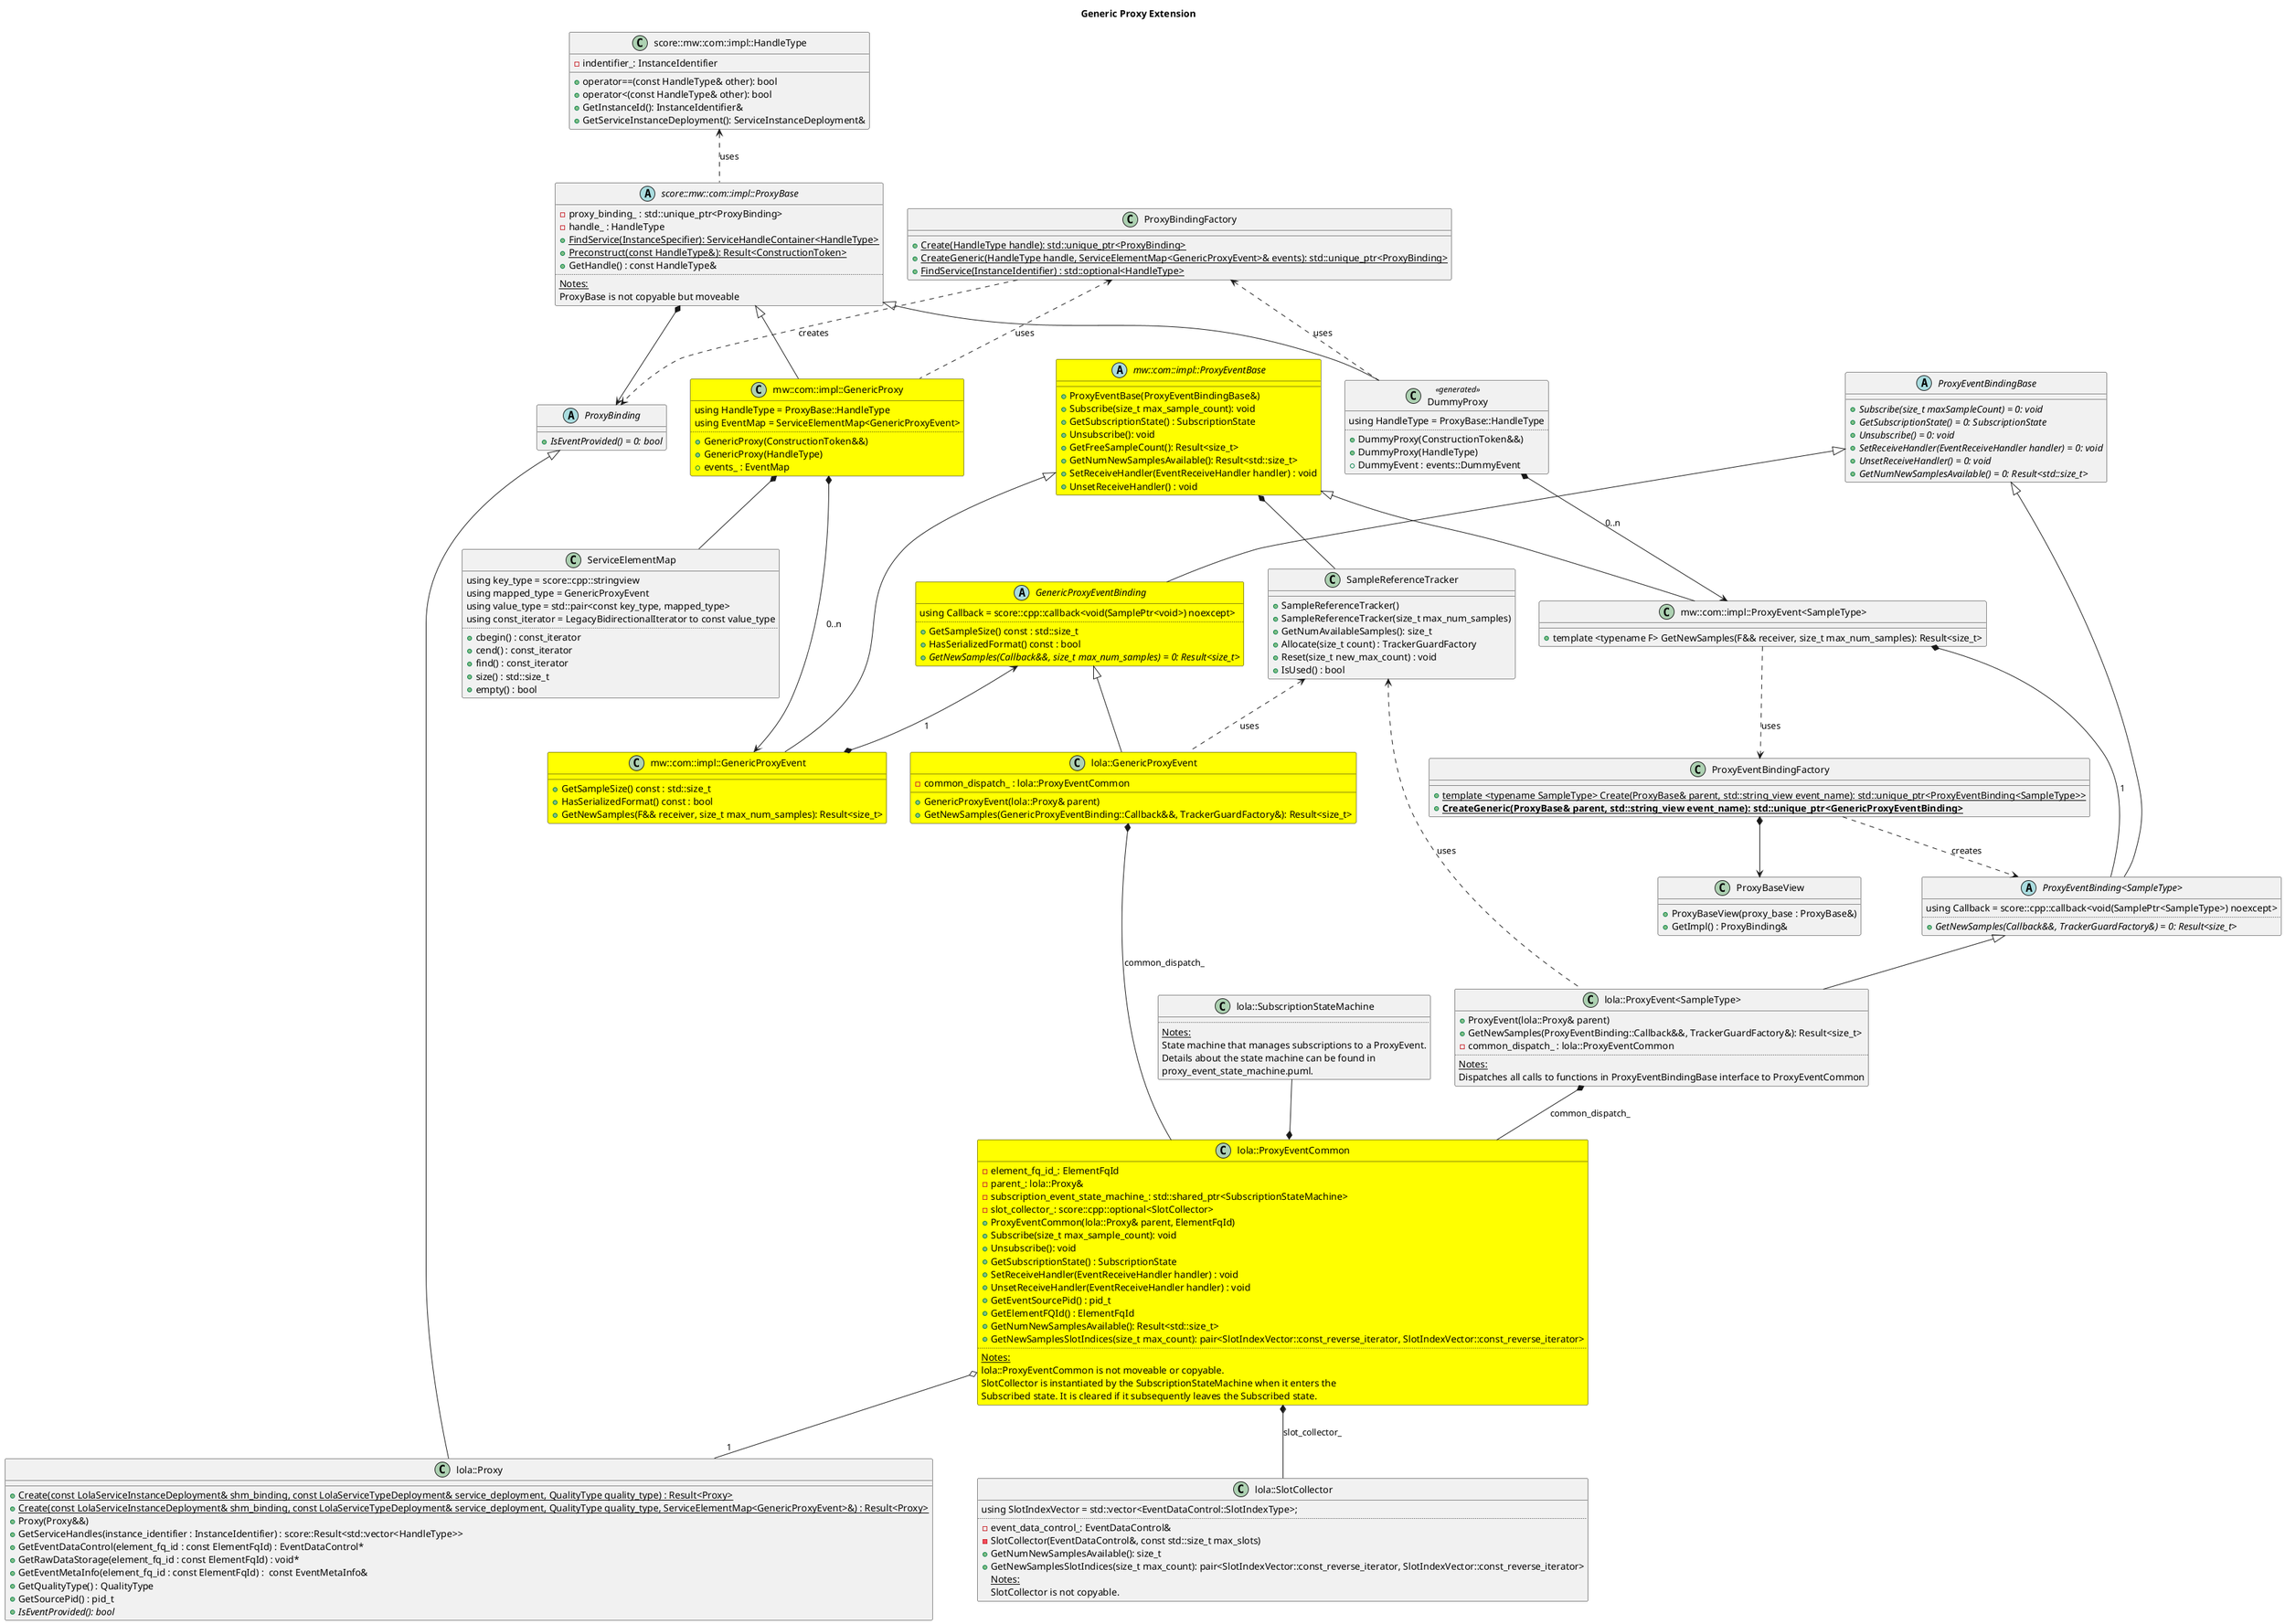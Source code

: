 @startuml generic_proxy_model
title "Generic Proxy Extension"

class "score::mw::com::impl::HandleType" {
  -indentifier_: InstanceIdentifier
  +operator==(const HandleType& other): bool
  +operator<(const HandleType& other): bool
  +GetInstanceId(): InstanceIdentifier&
  +GetServiceInstanceDeployment(): ServiceInstanceDeployment&
}

class "ProxyBindingFactory" {
  +{static} Create(HandleType handle): std::unique_ptr<ProxyBinding>
  +{static} CreateGeneric(HandleType handle, ServiceElementMap<GenericProxyEvent>& events): std::unique_ptr<ProxyBinding>
  +{static} FindService(InstanceIdentifier) : std::optional<HandleType>
}

abstract class "score::mw::com::impl::ProxyBase" {
  -proxy_binding_ : std::unique_ptr<ProxyBinding>
  -handle_ : HandleType
  +{static} FindService(InstanceSpecifier): ServiceHandleContainer<HandleType>
  +{static} Preconstruct(const HandleType&): Result<ConstructionToken>
  +GetHandle() : const HandleType&
  ..
  <u>Notes:</u>
  ProxyBase is not copyable but moveable
}

abstract class "ProxyBinding" {
  +{abstract} IsEventProvided() = 0: bool
}

class "mw::com::impl::GenericProxy" #yellow {
  using HandleType = ProxyBase::HandleType
  using EventMap = ServiceElementMap<GenericProxyEvent>
  ..
  +GenericProxy(ConstructionToken&&)
  +GenericProxy(HandleType)
  +events_ : EventMap
}

class "lola::Proxy" {
  +{static} Create(const LolaServiceInstanceDeployment& shm_binding, const LolaServiceTypeDeployment& service_deployment, QualityType quality_type) : Result<Proxy>
  +{static} Create(const LolaServiceInstanceDeployment& shm_binding, const LolaServiceTypeDeployment& service_deployment, QualityType quality_type, ServiceElementMap<GenericProxyEvent>&) : Result<Proxy>
  +Proxy(Proxy&&)
  +GetServiceHandles(instance_identifier : InstanceIdentifier) : score::Result<std::vector<HandleType>>
  +GetEventDataControl(element_fq_id : const ElementFqId) : EventDataControl*
  +GetRawDataStorage(element_fq_id : const ElementFqId) : void*
  +GetEventMetaInfo(element_fq_id : const ElementFqId) :  const EventMetaInfo&
  +GetQualityType() : QualityType
  +GetSourcePid() : pid_t
  +{abstract} IsEventProvided(): bool
}

class "mw::com::impl::ProxyEvent<SampleType>" {
  + template <typename F> GetNewSamples(F&& receiver, size_t max_num_samples): Result<size_t>
}

abstract class "ProxyEventBindingBase" {
  +{abstract} Subscribe(size_t maxSampleCount) = 0: void
  +{abstract} GetSubscriptionState() = 0: SubscriptionState
  +{abstract} Unsubscribe() = 0: void
  +{abstract} SetReceiveHandler(EventReceiveHandler handler) = 0: void
  +{abstract} UnsetReceiveHandler() = 0: void
  +{abstract} GetNumNewSamplesAvailable() = 0: Result<std::size_t>
}

abstract class "ProxyEventBinding<SampleType>" {
  using Callback = score::cpp::callback<void(SamplePtr<SampleType>) noexcept>
  ..
  +{abstract} GetNewSamples(Callback&&, TrackerGuardFactory&) = 0: Result<size_t>
}

class "SampleReferenceTracker" {
  +SampleReferenceTracker()
  +SampleReferenceTracker(size_t max_num_samples)
  +GetNumAvailableSamples(): size_t
  +Allocate(size_t count) : TrackerGuardFactory
  +Reset(size_t new_max_count) : void
  +IsUsed() : bool
}

class "lola::ProxyEvent<SampleType>" {
  +ProxyEvent(lola::Proxy& parent)
  +GetNewSamples(ProxyEventBinding::Callback&&, TrackerGuardFactory&): Result<size_t>
  -common_dispatch_ : lola::ProxyEventCommon
  ..
  <u>Notes:</u>
  Dispatches all calls to functions in ProxyEventBindingBase interface to ProxyEventCommon
}

class "ProxyEventBindingFactory" {
  +{static} template <typename SampleType> Create(ProxyBase& parent, std::string_view event_name): std::unique_ptr<ProxyEventBinding<SampleType>>
  +{static} <b>CreateGeneric(ProxyBase& parent, std::string_view event_name): std::unique_ptr<GenericProxyEventBinding></b>
}

class "lola::SubscriptionStateMachine" {
  ..
  <u>Notes:</u>
  State machine that manages subscriptions to a ProxyEvent.
  Details about the state machine can be found in
  proxy_event_state_machine.puml.
}

class "ProxyBaseView" {
  +ProxyBaseView(proxy_base : ProxyBase&)
  +GetImpl() : ProxyBinding&
}

class "lola::SlotCollector" {
  using SlotIndexVector = std::vector<EventDataControl::SlotIndexType>;
  ..
  -event_data_control_: EventDataControl&
  -SlotCollector(EventDataControl&, const std::size_t max_slots)
  +GetNumNewSamplesAvailable(): size_t
  +GetNewSamplesSlotIndices(size_t max_count): pair<SlotIndexVector::const_reverse_iterator, SlotIndexVector::const_reverse_iterator>
  <u>Notes:</u>
  SlotCollector is not copyable.
}

class "DummyProxy" <<generated>>  {
  using HandleType = ProxyBase::HandleType
  ..
  +DummyProxy(ConstructionToken&&)
  +DummyProxy(HandleType)
  +DummyEvent : events::DummyEvent
}

abstract class "mw::com::impl::ProxyEventBase" #yellow {
  +ProxyEventBase(ProxyEventBindingBase&)
  +Subscribe(size_t max_sample_count): void
  +GetSubscriptionState() : SubscriptionState
  +Unsubscribe(): void
  +GetFreeSampleCount(): Result<size_t>
  +GetNumNewSamplesAvailable(): Result<std::size_t>
  +SetReceiveHandler(EventReceiveHandler handler) : void
  +UnsetReceiveHandler() : void
}

class "mw::com::impl::GenericProxyEvent" #yellow {
  +GetSampleSize() const : std::size_t
  +HasSerializedFormat() const : bool
  +GetNewSamples(F&& receiver, size_t max_num_samples): Result<size_t>
}

abstract class "GenericProxyEventBinding" #yellow {
  using Callback = score::cpp::callback<void(SamplePtr<void>) noexcept>
  ..
  +GetSampleSize() const : std::size_t
  +HasSerializedFormat() const : bool
  +{abstract} GetNewSamples(Callback&&, size_t max_num_samples) = 0: Result<size_t>
}

class "lola::ProxyEventCommon" #yellow {
  -element_fq_id_: ElementFqId
  -parent_: lola::Proxy&
  -subscription_event_state_machine_: std::shared_ptr<SubscriptionStateMachine>
  -slot_collector_: score::cpp::optional<SlotCollector>
  +ProxyEventCommon(lola::Proxy& parent, ElementFqId)
  +Subscribe(size_t max_sample_count): void
  +Unsubscribe(): void
  +GetSubscriptionState() : SubscriptionState
  +SetReceiveHandler(EventReceiveHandler handler) : void
  +UnsetReceiveHandler(EventReceiveHandler handler) : void
  +GetEventSourcePid() : pid_t
  +GetElementFQId() : ElementFqId
  +GetNumNewSamplesAvailable(): Result<std::size_t>
  +GetNewSamplesSlotIndices(size_t max_count): pair<SlotIndexVector::const_reverse_iterator, SlotIndexVector::const_reverse_iterator>
  ..
  <u>Notes:</u>
  lola::ProxyEventCommon is not moveable or copyable.
  SlotCollector is instantiated by the SubscriptionStateMachine when it enters the 
  Subscribed state. It is cleared if it subsequently leaves the Subscribed state.
}

class "lola::GenericProxyEvent" #yellow {
  +GenericProxyEvent(lola::Proxy& parent)
  +GetNewSamples(GenericProxyEventBinding::Callback&&, TrackerGuardFactory&): Result<size_t>
  -common_dispatch_ : lola::ProxyEventCommon
}

class "ServiceElementMap" {
  using key_type = score::cpp::stringview
  using mapped_type = GenericProxyEvent
  using value_type = std::pair<const key_type, mapped_type>
  using const_iterator = LegacyBidirectionalIterator to const value_type
  ..
  +cbegin() : const_iterator
  +cend() : const_iterator
  +find() : const_iterator
  +size() : std::size_t
  +empty() : bool
}

' Relationships
"score::mw::com::impl::HandleType" <.. "score::mw::com::impl::ProxyBase" : uses

"score::mw::com::impl::ProxyBase" *--> "ProxyBinding"
"score::mw::com::impl::ProxyBase" <|-- "DummyProxy"
"score::mw::com::impl::ProxyBase" <|-- "mw::com::impl::GenericProxy"
"mw::com::impl::GenericProxy" *-- "ServiceElementMap"
"ProxyBindingFactory" ..> "ProxyBinding" : creates
"ProxyBinding" <|-- "lola::Proxy"
"lola::ProxyEventCommon" o-- "1" "lola::Proxy"
"ProxyBindingFactory" <.. "mw::com::impl::GenericProxy" : uses
"ProxyBindingFactory" <.. "DummyProxy" : uses
"DummyProxy" *--> "mw::com::impl::ProxyEvent<SampleType>" : "0..n"
"mw::com::impl::GenericProxy" *--> "mw::com::impl::GenericProxyEvent" : "0..n"
"mw::com::impl::ProxyEventBase" *-- "SampleReferenceTracker"
"mw::com::impl::ProxyEventBase" <|-- "mw::com::impl::ProxyEvent<SampleType>"
"mw::com::impl::ProxyEventBase" <|-- "mw::com::impl::GenericProxyEvent"
"SampleReferenceTracker" <.. "lola::ProxyEvent<SampleType>" : uses
"SampleReferenceTracker" <.. "lola::GenericProxyEvent" : uses
"GenericProxyEventBinding" <--* "mw::com::impl::GenericProxyEvent" : "1"
"ProxyEventBindingFactory" *--> "ProxyBaseView"
"ProxyEventBindingFactory" ..> "ProxyEventBinding<SampleType>" : creates
"mw::com::impl::ProxyEvent<SampleType>" ..> "ProxyEventBindingFactory" : uses
"ProxyEventBinding<SampleType>" --* "mw::com::impl::ProxyEvent<SampleType>" : "1"

"GenericProxyEventBinding" <|-- "lola::GenericProxyEvent"

"ProxyEventBindingBase" <|-- "ProxyEventBinding<SampleType>"
"ProxyEventBindingBase" <|-- "GenericProxyEventBinding"
"ProxyEventBinding<SampleType>" <|-- "lola::ProxyEvent<SampleType>"

"lola::ProxyEvent<SampleType>" *-- "lola::ProxyEventCommon" : common_dispatch_
"lola::GenericProxyEvent" *-- "lola::ProxyEventCommon" : common_dispatch_

"lola::SubscriptionStateMachine" --* "lola::ProxyEventCommon"

"lola::ProxyEventCommon" *-- "lola::SlotCollector" : slot_collector_

@enduml